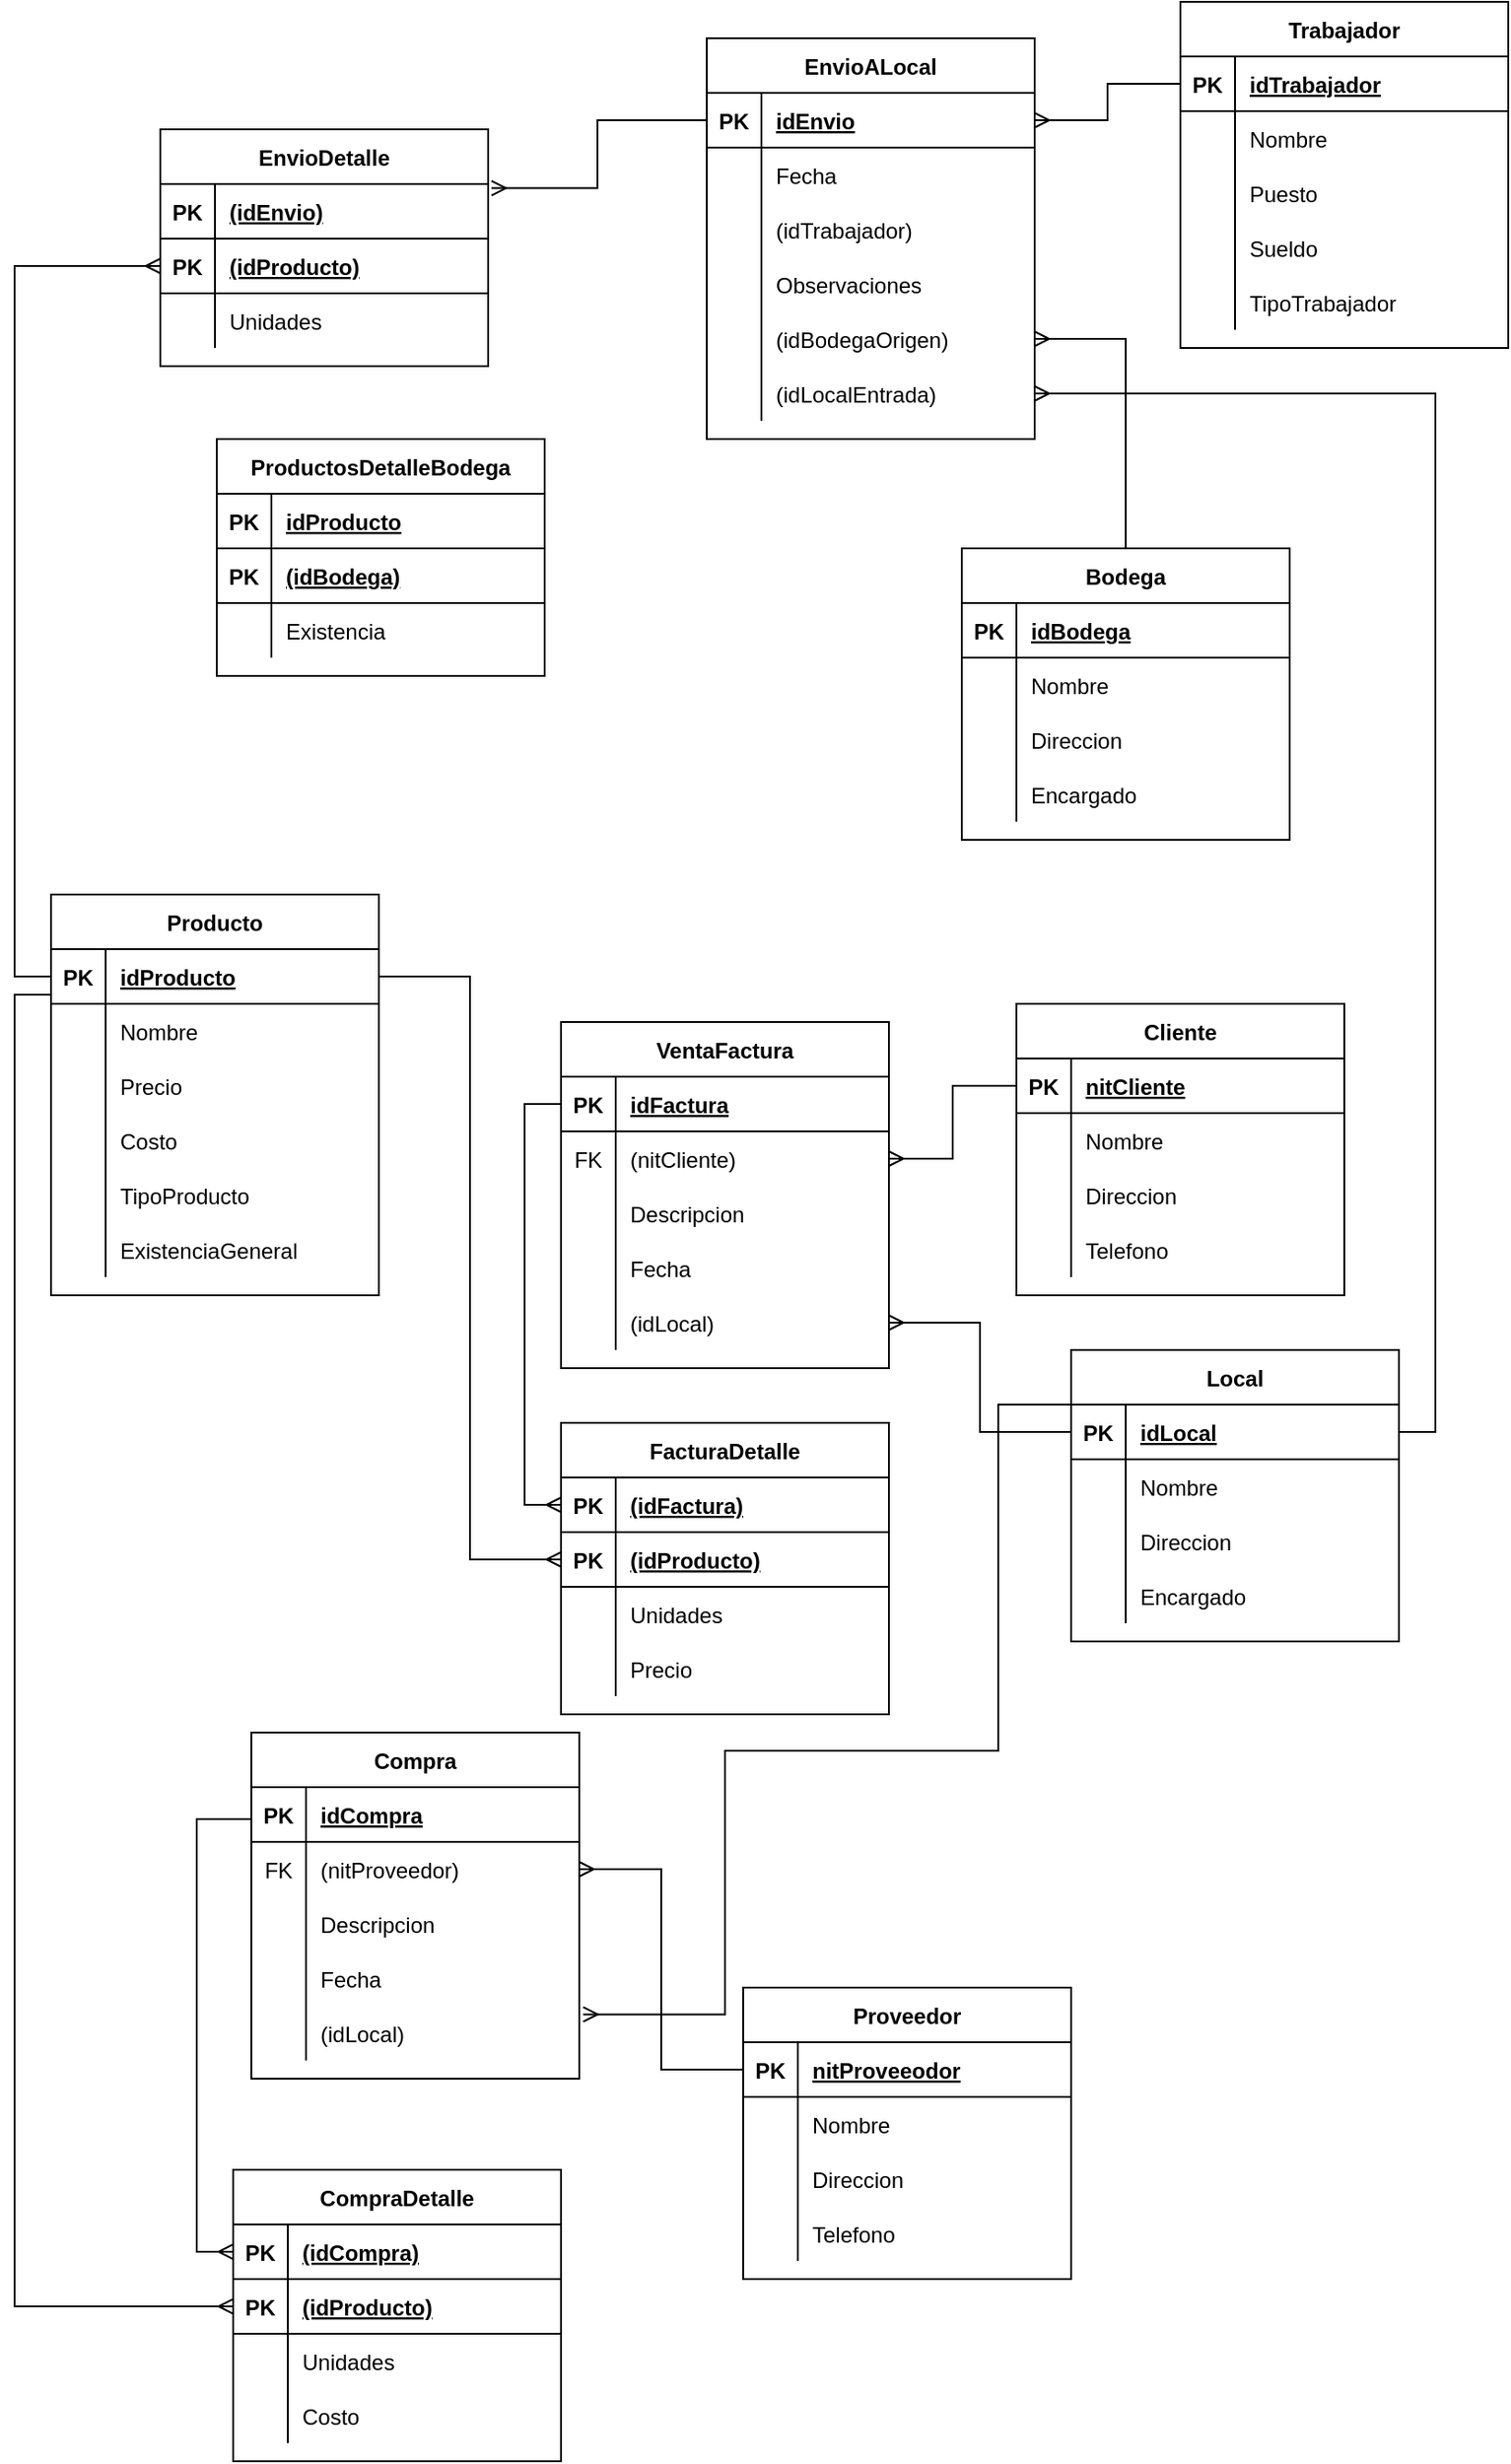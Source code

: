 <mxfile version="13.6.3" type="github">
  <diagram id="hzubIGdESL6_hrJmZI1E" name="Page-1">
    <mxGraphModel dx="892" dy="1833" grid="1" gridSize="10" guides="1" tooltips="1" connect="1" arrows="1" fold="1" page="1" pageScale="1" pageWidth="827" pageHeight="1169" math="0" shadow="0">
      <root>
        <mxCell id="0" />
        <mxCell id="1" parent="0" />
        <mxCell id="xZ7ZK9WfWNy4xOt-RPBV-60" style="edgeStyle=orthogonalEdgeStyle;rounded=0;orthogonalLoop=1;jettySize=auto;html=1;exitX=0;exitY=0.25;exitDx=0;exitDy=0;endArrow=ERmany;endFill=0;" edge="1" parent="1" source="rTr9ATM7VHJF-kAwlQQB-1" target="xZ7ZK9WfWNy4xOt-RPBV-56">
          <mxGeometry relative="1" as="geometry" />
        </mxCell>
        <mxCell id="xZ7ZK9WfWNy4xOt-RPBV-42" style="edgeStyle=orthogonalEdgeStyle;rounded=0;orthogonalLoop=1;jettySize=auto;html=1;exitX=0;exitY=0.5;exitDx=0;exitDy=0;endArrow=ERmany;endFill=0;" edge="1" parent="1" source="xZ7ZK9WfWNy4xOt-RPBV-29" target="xZ7ZK9WfWNy4xOt-RPBV-19">
          <mxGeometry relative="1" as="geometry" />
        </mxCell>
        <mxCell id="xZ7ZK9WfWNy4xOt-RPBV-59" style="edgeStyle=orthogonalEdgeStyle;rounded=0;orthogonalLoop=1;jettySize=auto;html=1;exitX=0;exitY=0.25;exitDx=0;exitDy=0;entryX=0;entryY=0.5;entryDx=0;entryDy=0;endArrow=ERmany;endFill=0;" edge="1" parent="1" source="xZ7ZK9WfWNy4xOt-RPBV-15" target="xZ7ZK9WfWNy4xOt-RPBV-44">
          <mxGeometry relative="1" as="geometry" />
        </mxCell>
        <mxCell id="xZ7ZK9WfWNy4xOt-RPBV-15" value="Compra" style="shape=table;startSize=30;container=1;collapsible=1;childLayout=tableLayout;fixedRows=1;rowLines=0;fontStyle=1;align=center;resizeLast=1;" vertex="1" parent="1">
          <mxGeometry x="210" y="470" width="180.0" height="190" as="geometry" />
        </mxCell>
        <mxCell id="xZ7ZK9WfWNy4xOt-RPBV-16" value="" style="shape=partialRectangle;collapsible=0;dropTarget=0;pointerEvents=0;fillColor=none;top=0;left=0;bottom=1;right=0;points=[[0,0.5],[1,0.5]];portConstraint=eastwest;" vertex="1" parent="xZ7ZK9WfWNy4xOt-RPBV-15">
          <mxGeometry y="30" width="180.0" height="30" as="geometry" />
        </mxCell>
        <mxCell id="xZ7ZK9WfWNy4xOt-RPBV-17" value="PK" style="shape=partialRectangle;connectable=0;fillColor=none;top=0;left=0;bottom=0;right=0;fontStyle=1;overflow=hidden;" vertex="1" parent="xZ7ZK9WfWNy4xOt-RPBV-16">
          <mxGeometry width="30" height="30" as="geometry" />
        </mxCell>
        <mxCell id="xZ7ZK9WfWNy4xOt-RPBV-18" value="idCompra" style="shape=partialRectangle;connectable=0;fillColor=none;top=0;left=0;bottom=0;right=0;align=left;spacingLeft=6;fontStyle=5;overflow=hidden;" vertex="1" parent="xZ7ZK9WfWNy4xOt-RPBV-16">
          <mxGeometry x="30" width="150.0" height="30" as="geometry" />
        </mxCell>
        <mxCell id="xZ7ZK9WfWNy4xOt-RPBV-19" value="" style="shape=partialRectangle;collapsible=0;dropTarget=0;pointerEvents=0;fillColor=none;top=0;left=0;bottom=0;right=0;points=[[0,0.5],[1,0.5]];portConstraint=eastwest;" vertex="1" parent="xZ7ZK9WfWNy4xOt-RPBV-15">
          <mxGeometry y="60" width="180.0" height="30" as="geometry" />
        </mxCell>
        <mxCell id="xZ7ZK9WfWNy4xOt-RPBV-20" value="FK" style="shape=partialRectangle;connectable=0;fillColor=none;top=0;left=0;bottom=0;right=0;editable=1;overflow=hidden;" vertex="1" parent="xZ7ZK9WfWNy4xOt-RPBV-19">
          <mxGeometry width="30" height="30" as="geometry" />
        </mxCell>
        <mxCell id="xZ7ZK9WfWNy4xOt-RPBV-21" value="(nitProveedor)" style="shape=partialRectangle;connectable=0;fillColor=none;top=0;left=0;bottom=0;right=0;align=left;spacingLeft=6;overflow=hidden;" vertex="1" parent="xZ7ZK9WfWNy4xOt-RPBV-19">
          <mxGeometry x="30" width="150.0" height="30" as="geometry" />
        </mxCell>
        <mxCell id="xZ7ZK9WfWNy4xOt-RPBV-22" value="" style="shape=partialRectangle;collapsible=0;dropTarget=0;pointerEvents=0;fillColor=none;top=0;left=0;bottom=0;right=0;points=[[0,0.5],[1,0.5]];portConstraint=eastwest;" vertex="1" parent="xZ7ZK9WfWNy4xOt-RPBV-15">
          <mxGeometry y="90" width="180.0" height="30" as="geometry" />
        </mxCell>
        <mxCell id="xZ7ZK9WfWNy4xOt-RPBV-23" value="" style="shape=partialRectangle;connectable=0;fillColor=none;top=0;left=0;bottom=0;right=0;editable=1;overflow=hidden;" vertex="1" parent="xZ7ZK9WfWNy4xOt-RPBV-22">
          <mxGeometry width="30" height="30" as="geometry" />
        </mxCell>
        <mxCell id="xZ7ZK9WfWNy4xOt-RPBV-24" value="Descripcion" style="shape=partialRectangle;connectable=0;fillColor=none;top=0;left=0;bottom=0;right=0;align=left;spacingLeft=6;overflow=hidden;" vertex="1" parent="xZ7ZK9WfWNy4xOt-RPBV-22">
          <mxGeometry x="30" width="150.0" height="30" as="geometry" />
        </mxCell>
        <mxCell id="xZ7ZK9WfWNy4xOt-RPBV-25" value="" style="shape=partialRectangle;collapsible=0;dropTarget=0;pointerEvents=0;fillColor=none;top=0;left=0;bottom=0;right=0;points=[[0,0.5],[1,0.5]];portConstraint=eastwest;" vertex="1" parent="xZ7ZK9WfWNy4xOt-RPBV-15">
          <mxGeometry y="120" width="180.0" height="30" as="geometry" />
        </mxCell>
        <mxCell id="xZ7ZK9WfWNy4xOt-RPBV-26" value="" style="shape=partialRectangle;connectable=0;fillColor=none;top=0;left=0;bottom=0;right=0;editable=1;overflow=hidden;" vertex="1" parent="xZ7ZK9WfWNy4xOt-RPBV-25">
          <mxGeometry width="30" height="30" as="geometry" />
        </mxCell>
        <mxCell id="xZ7ZK9WfWNy4xOt-RPBV-27" value="Fecha" style="shape=partialRectangle;connectable=0;fillColor=none;top=0;left=0;bottom=0;right=0;align=left;spacingLeft=6;overflow=hidden;" vertex="1" parent="xZ7ZK9WfWNy4xOt-RPBV-25">
          <mxGeometry x="30" width="150.0" height="30" as="geometry" />
        </mxCell>
        <mxCell id="xZ7ZK9WfWNy4xOt-RPBV-108" value="" style="shape=partialRectangle;collapsible=0;dropTarget=0;pointerEvents=0;fillColor=none;top=0;left=0;bottom=0;right=0;points=[[0,0.5],[1,0.5]];portConstraint=eastwest;" vertex="1" parent="xZ7ZK9WfWNy4xOt-RPBV-15">
          <mxGeometry y="150" width="180.0" height="30" as="geometry" />
        </mxCell>
        <mxCell id="xZ7ZK9WfWNy4xOt-RPBV-109" value="" style="shape=partialRectangle;connectable=0;fillColor=none;top=0;left=0;bottom=0;right=0;editable=1;overflow=hidden;" vertex="1" parent="xZ7ZK9WfWNy4xOt-RPBV-108">
          <mxGeometry width="30" height="30" as="geometry" />
        </mxCell>
        <mxCell id="xZ7ZK9WfWNy4xOt-RPBV-110" value="(idLocal)" style="shape=partialRectangle;connectable=0;fillColor=none;top=0;left=0;bottom=0;right=0;align=left;spacingLeft=6;overflow=hidden;" vertex="1" parent="xZ7ZK9WfWNy4xOt-RPBV-108">
          <mxGeometry x="30" width="150.0" height="30" as="geometry" />
        </mxCell>
        <mxCell id="xZ7ZK9WfWNy4xOt-RPBV-61" value="VentaFactura" style="shape=table;startSize=30;container=1;collapsible=1;childLayout=tableLayout;fixedRows=1;rowLines=0;fontStyle=1;align=center;resizeLast=1;" vertex="1" parent="1">
          <mxGeometry x="380" y="80" width="180" height="190" as="geometry" />
        </mxCell>
        <mxCell id="xZ7ZK9WfWNy4xOt-RPBV-62" value="" style="shape=partialRectangle;collapsible=0;dropTarget=0;pointerEvents=0;fillColor=none;top=0;left=0;bottom=1;right=0;points=[[0,0.5],[1,0.5]];portConstraint=eastwest;" vertex="1" parent="xZ7ZK9WfWNy4xOt-RPBV-61">
          <mxGeometry y="30" width="180" height="30" as="geometry" />
        </mxCell>
        <mxCell id="xZ7ZK9WfWNy4xOt-RPBV-63" value="PK" style="shape=partialRectangle;connectable=0;fillColor=none;top=0;left=0;bottom=0;right=0;fontStyle=1;overflow=hidden;" vertex="1" parent="xZ7ZK9WfWNy4xOt-RPBV-62">
          <mxGeometry width="30" height="30" as="geometry" />
        </mxCell>
        <mxCell id="xZ7ZK9WfWNy4xOt-RPBV-64" value="idFactura" style="shape=partialRectangle;connectable=0;fillColor=none;top=0;left=0;bottom=0;right=0;align=left;spacingLeft=6;fontStyle=5;overflow=hidden;" vertex="1" parent="xZ7ZK9WfWNy4xOt-RPBV-62">
          <mxGeometry x="30" width="150" height="30" as="geometry" />
        </mxCell>
        <mxCell id="xZ7ZK9WfWNy4xOt-RPBV-65" value="" style="shape=partialRectangle;collapsible=0;dropTarget=0;pointerEvents=0;fillColor=none;top=0;left=0;bottom=0;right=0;points=[[0,0.5],[1,0.5]];portConstraint=eastwest;" vertex="1" parent="xZ7ZK9WfWNy4xOt-RPBV-61">
          <mxGeometry y="60" width="180" height="30" as="geometry" />
        </mxCell>
        <mxCell id="xZ7ZK9WfWNy4xOt-RPBV-66" value="FK" style="shape=partialRectangle;connectable=0;fillColor=none;top=0;left=0;bottom=0;right=0;editable=1;overflow=hidden;" vertex="1" parent="xZ7ZK9WfWNy4xOt-RPBV-65">
          <mxGeometry width="30" height="30" as="geometry" />
        </mxCell>
        <mxCell id="xZ7ZK9WfWNy4xOt-RPBV-67" value="(nitCliente)" style="shape=partialRectangle;connectable=0;fillColor=none;top=0;left=0;bottom=0;right=0;align=left;spacingLeft=6;overflow=hidden;" vertex="1" parent="xZ7ZK9WfWNy4xOt-RPBV-65">
          <mxGeometry x="30" width="150" height="30" as="geometry" />
        </mxCell>
        <mxCell id="xZ7ZK9WfWNy4xOt-RPBV-68" value="" style="shape=partialRectangle;collapsible=0;dropTarget=0;pointerEvents=0;fillColor=none;top=0;left=0;bottom=0;right=0;points=[[0,0.5],[1,0.5]];portConstraint=eastwest;" vertex="1" parent="xZ7ZK9WfWNy4xOt-RPBV-61">
          <mxGeometry y="90" width="180" height="30" as="geometry" />
        </mxCell>
        <mxCell id="xZ7ZK9WfWNy4xOt-RPBV-69" value="" style="shape=partialRectangle;connectable=0;fillColor=none;top=0;left=0;bottom=0;right=0;editable=1;overflow=hidden;" vertex="1" parent="xZ7ZK9WfWNy4xOt-RPBV-68">
          <mxGeometry width="30" height="30" as="geometry" />
        </mxCell>
        <mxCell id="xZ7ZK9WfWNy4xOt-RPBV-70" value="Descripcion" style="shape=partialRectangle;connectable=0;fillColor=none;top=0;left=0;bottom=0;right=0;align=left;spacingLeft=6;overflow=hidden;" vertex="1" parent="xZ7ZK9WfWNy4xOt-RPBV-68">
          <mxGeometry x="30" width="150" height="30" as="geometry" />
        </mxCell>
        <mxCell id="xZ7ZK9WfWNy4xOt-RPBV-71" value="" style="shape=partialRectangle;collapsible=0;dropTarget=0;pointerEvents=0;fillColor=none;top=0;left=0;bottom=0;right=0;points=[[0,0.5],[1,0.5]];portConstraint=eastwest;" vertex="1" parent="xZ7ZK9WfWNy4xOt-RPBV-61">
          <mxGeometry y="120" width="180" height="30" as="geometry" />
        </mxCell>
        <mxCell id="xZ7ZK9WfWNy4xOt-RPBV-72" value="" style="shape=partialRectangle;connectable=0;fillColor=none;top=0;left=0;bottom=0;right=0;editable=1;overflow=hidden;" vertex="1" parent="xZ7ZK9WfWNy4xOt-RPBV-71">
          <mxGeometry width="30" height="30" as="geometry" />
        </mxCell>
        <mxCell id="xZ7ZK9WfWNy4xOt-RPBV-73" value="Fecha" style="shape=partialRectangle;connectable=0;fillColor=none;top=0;left=0;bottom=0;right=0;align=left;spacingLeft=6;overflow=hidden;" vertex="1" parent="xZ7ZK9WfWNy4xOt-RPBV-71">
          <mxGeometry x="30" width="150" height="30" as="geometry" />
        </mxCell>
        <mxCell id="xZ7ZK9WfWNy4xOt-RPBV-113" value="" style="shape=partialRectangle;collapsible=0;dropTarget=0;pointerEvents=0;fillColor=none;top=0;left=0;bottom=0;right=0;points=[[0,0.5],[1,0.5]];portConstraint=eastwest;" vertex="1" parent="xZ7ZK9WfWNy4xOt-RPBV-61">
          <mxGeometry y="150" width="180" height="30" as="geometry" />
        </mxCell>
        <mxCell id="xZ7ZK9WfWNy4xOt-RPBV-114" value="" style="shape=partialRectangle;connectable=0;fillColor=none;top=0;left=0;bottom=0;right=0;editable=1;overflow=hidden;" vertex="1" parent="xZ7ZK9WfWNy4xOt-RPBV-113">
          <mxGeometry width="30" height="30" as="geometry" />
        </mxCell>
        <mxCell id="xZ7ZK9WfWNy4xOt-RPBV-115" value="(idLocal)" style="shape=partialRectangle;connectable=0;fillColor=none;top=0;left=0;bottom=0;right=0;align=left;spacingLeft=6;overflow=hidden;" vertex="1" parent="xZ7ZK9WfWNy4xOt-RPBV-113">
          <mxGeometry x="30" width="150" height="30" as="geometry" />
        </mxCell>
        <mxCell id="qissbabsThCnypoLj227-1" value="Cliente" style="shape=table;startSize=30;container=1;collapsible=1;childLayout=tableLayout;fixedRows=1;rowLines=0;fontStyle=1;align=center;resizeLast=1;" parent="1" vertex="1">
          <mxGeometry x="630" y="70" width="180" height="160" as="geometry" />
        </mxCell>
        <mxCell id="qissbabsThCnypoLj227-2" value="" style="shape=partialRectangle;collapsible=0;dropTarget=0;pointerEvents=0;fillColor=none;top=0;left=0;bottom=1;right=0;points=[[0,0.5],[1,0.5]];portConstraint=eastwest;" parent="qissbabsThCnypoLj227-1" vertex="1">
          <mxGeometry y="30" width="180" height="30" as="geometry" />
        </mxCell>
        <mxCell id="qissbabsThCnypoLj227-3" value="PK" style="shape=partialRectangle;connectable=0;fillColor=none;top=0;left=0;bottom=0;right=0;fontStyle=1;overflow=hidden;" parent="qissbabsThCnypoLj227-2" vertex="1">
          <mxGeometry width="30" height="30" as="geometry" />
        </mxCell>
        <mxCell id="qissbabsThCnypoLj227-4" value="nitCliente" style="shape=partialRectangle;connectable=0;fillColor=none;top=0;left=0;bottom=0;right=0;align=left;spacingLeft=6;fontStyle=5;overflow=hidden;" parent="qissbabsThCnypoLj227-2" vertex="1">
          <mxGeometry x="30" width="150" height="30" as="geometry" />
        </mxCell>
        <mxCell id="qissbabsThCnypoLj227-5" value="" style="shape=partialRectangle;collapsible=0;dropTarget=0;pointerEvents=0;fillColor=none;top=0;left=0;bottom=0;right=0;points=[[0,0.5],[1,0.5]];portConstraint=eastwest;" parent="qissbabsThCnypoLj227-1" vertex="1">
          <mxGeometry y="60" width="180" height="30" as="geometry" />
        </mxCell>
        <mxCell id="qissbabsThCnypoLj227-6" value="" style="shape=partialRectangle;connectable=0;fillColor=none;top=0;left=0;bottom=0;right=0;editable=1;overflow=hidden;" parent="qissbabsThCnypoLj227-5" vertex="1">
          <mxGeometry width="30" height="30" as="geometry" />
        </mxCell>
        <mxCell id="qissbabsThCnypoLj227-7" value="Nombre" style="shape=partialRectangle;connectable=0;fillColor=none;top=0;left=0;bottom=0;right=0;align=left;spacingLeft=6;overflow=hidden;" parent="qissbabsThCnypoLj227-5" vertex="1">
          <mxGeometry x="30" width="150" height="30" as="geometry" />
        </mxCell>
        <mxCell id="qissbabsThCnypoLj227-8" value="" style="shape=partialRectangle;collapsible=0;dropTarget=0;pointerEvents=0;fillColor=none;top=0;left=0;bottom=0;right=0;points=[[0,0.5],[1,0.5]];portConstraint=eastwest;" parent="qissbabsThCnypoLj227-1" vertex="1">
          <mxGeometry y="90" width="180" height="30" as="geometry" />
        </mxCell>
        <mxCell id="qissbabsThCnypoLj227-9" value="" style="shape=partialRectangle;connectable=0;fillColor=none;top=0;left=0;bottom=0;right=0;editable=1;overflow=hidden;" parent="qissbabsThCnypoLj227-8" vertex="1">
          <mxGeometry width="30" height="30" as="geometry" />
        </mxCell>
        <mxCell id="qissbabsThCnypoLj227-10" value="Direccion" style="shape=partialRectangle;connectable=0;fillColor=none;top=0;left=0;bottom=0;right=0;align=left;spacingLeft=6;overflow=hidden;" parent="qissbabsThCnypoLj227-8" vertex="1">
          <mxGeometry x="30" width="150" height="30" as="geometry" />
        </mxCell>
        <mxCell id="qissbabsThCnypoLj227-11" value="" style="shape=partialRectangle;collapsible=0;dropTarget=0;pointerEvents=0;fillColor=none;top=0;left=0;bottom=0;right=0;points=[[0,0.5],[1,0.5]];portConstraint=eastwest;" parent="qissbabsThCnypoLj227-1" vertex="1">
          <mxGeometry y="120" width="180" height="30" as="geometry" />
        </mxCell>
        <mxCell id="qissbabsThCnypoLj227-12" value="" style="shape=partialRectangle;connectable=0;fillColor=none;top=0;left=0;bottom=0;right=0;editable=1;overflow=hidden;" parent="qissbabsThCnypoLj227-11" vertex="1">
          <mxGeometry width="30" height="30" as="geometry" />
        </mxCell>
        <mxCell id="qissbabsThCnypoLj227-13" value="Telefono" style="shape=partialRectangle;connectable=0;fillColor=none;top=0;left=0;bottom=0;right=0;align=left;spacingLeft=6;overflow=hidden;" parent="qissbabsThCnypoLj227-11" vertex="1">
          <mxGeometry x="30" width="150" height="30" as="geometry" />
        </mxCell>
        <mxCell id="xZ7ZK9WfWNy4xOt-RPBV-90" style="edgeStyle=orthogonalEdgeStyle;rounded=0;orthogonalLoop=1;jettySize=auto;html=1;exitX=0;exitY=0.5;exitDx=0;exitDy=0;entryX=1;entryY=0.5;entryDx=0;entryDy=0;endArrow=ERmany;endFill=0;" edge="1" parent="1" source="qissbabsThCnypoLj227-2" target="xZ7ZK9WfWNy4xOt-RPBV-65">
          <mxGeometry relative="1" as="geometry" />
        </mxCell>
        <mxCell id="xZ7ZK9WfWNy4xOt-RPBV-91" style="edgeStyle=orthogonalEdgeStyle;rounded=0;orthogonalLoop=1;jettySize=auto;html=1;exitX=0;exitY=0.5;exitDx=0;exitDy=0;entryX=0;entryY=0.5;entryDx=0;entryDy=0;endArrow=ERmany;endFill=0;" edge="1" parent="1" source="xZ7ZK9WfWNy4xOt-RPBV-62" target="xZ7ZK9WfWNy4xOt-RPBV-75">
          <mxGeometry relative="1" as="geometry" />
        </mxCell>
        <mxCell id="xZ7ZK9WfWNy4xOt-RPBV-92" style="edgeStyle=orthogonalEdgeStyle;rounded=0;orthogonalLoop=1;jettySize=auto;html=1;exitX=1;exitY=0.5;exitDx=0;exitDy=0;endArrow=ERmany;endFill=0;" edge="1" parent="1" source="rTr9ATM7VHJF-kAwlQQB-2" target="xZ7ZK9WfWNy4xOt-RPBV-78">
          <mxGeometry relative="1" as="geometry" />
        </mxCell>
        <mxCell id="xZ7ZK9WfWNy4xOt-RPBV-43" value="CompraDetalle" style="shape=table;startSize=30;container=1;collapsible=1;childLayout=tableLayout;fixedRows=1;rowLines=0;fontStyle=1;align=center;resizeLast=1;" vertex="1" parent="1">
          <mxGeometry x="200" y="710" width="180" height="160" as="geometry" />
        </mxCell>
        <mxCell id="xZ7ZK9WfWNy4xOt-RPBV-44" value="" style="shape=partialRectangle;collapsible=0;dropTarget=0;pointerEvents=0;fillColor=none;top=0;left=0;bottom=1;right=0;points=[[0,0.5],[1,0.5]];portConstraint=eastwest;" vertex="1" parent="xZ7ZK9WfWNy4xOt-RPBV-43">
          <mxGeometry y="30" width="180" height="30" as="geometry" />
        </mxCell>
        <mxCell id="xZ7ZK9WfWNy4xOt-RPBV-45" value="PK" style="shape=partialRectangle;connectable=0;fillColor=none;top=0;left=0;bottom=0;right=0;fontStyle=1;overflow=hidden;" vertex="1" parent="xZ7ZK9WfWNy4xOt-RPBV-44">
          <mxGeometry width="30" height="30" as="geometry" />
        </mxCell>
        <mxCell id="xZ7ZK9WfWNy4xOt-RPBV-46" value="(idCompra)" style="shape=partialRectangle;connectable=0;fillColor=none;top=0;left=0;bottom=0;right=0;align=left;spacingLeft=6;fontStyle=5;overflow=hidden;" vertex="1" parent="xZ7ZK9WfWNy4xOt-RPBV-44">
          <mxGeometry x="30" width="150" height="30" as="geometry" />
        </mxCell>
        <mxCell id="xZ7ZK9WfWNy4xOt-RPBV-56" value="" style="shape=partialRectangle;collapsible=0;dropTarget=0;pointerEvents=0;fillColor=none;top=0;left=0;bottom=1;right=0;points=[[0,0.5],[1,0.5]];portConstraint=eastwest;" vertex="1" parent="xZ7ZK9WfWNy4xOt-RPBV-43">
          <mxGeometry y="60" width="180" height="30" as="geometry" />
        </mxCell>
        <mxCell id="xZ7ZK9WfWNy4xOt-RPBV-57" value="PK" style="shape=partialRectangle;connectable=0;fillColor=none;top=0;left=0;bottom=0;right=0;fontStyle=1;overflow=hidden;" vertex="1" parent="xZ7ZK9WfWNy4xOt-RPBV-56">
          <mxGeometry width="30" height="30" as="geometry" />
        </mxCell>
        <mxCell id="xZ7ZK9WfWNy4xOt-RPBV-58" value="(idProducto)" style="shape=partialRectangle;connectable=0;fillColor=none;top=0;left=0;bottom=0;right=0;align=left;spacingLeft=6;fontStyle=5;overflow=hidden;" vertex="1" parent="xZ7ZK9WfWNy4xOt-RPBV-56">
          <mxGeometry x="30" width="150" height="30" as="geometry" />
        </mxCell>
        <mxCell id="xZ7ZK9WfWNy4xOt-RPBV-47" value="" style="shape=partialRectangle;collapsible=0;dropTarget=0;pointerEvents=0;fillColor=none;top=0;left=0;bottom=0;right=0;points=[[0,0.5],[1,0.5]];portConstraint=eastwest;" vertex="1" parent="xZ7ZK9WfWNy4xOt-RPBV-43">
          <mxGeometry y="90" width="180" height="30" as="geometry" />
        </mxCell>
        <mxCell id="xZ7ZK9WfWNy4xOt-RPBV-48" value="" style="shape=partialRectangle;connectable=0;fillColor=none;top=0;left=0;bottom=0;right=0;editable=1;overflow=hidden;" vertex="1" parent="xZ7ZK9WfWNy4xOt-RPBV-47">
          <mxGeometry width="30" height="30" as="geometry" />
        </mxCell>
        <mxCell id="xZ7ZK9WfWNy4xOt-RPBV-49" value="Unidades" style="shape=partialRectangle;connectable=0;fillColor=none;top=0;left=0;bottom=0;right=0;align=left;spacingLeft=6;overflow=hidden;" vertex="1" parent="xZ7ZK9WfWNy4xOt-RPBV-47">
          <mxGeometry x="30" width="150" height="30" as="geometry" />
        </mxCell>
        <mxCell id="xZ7ZK9WfWNy4xOt-RPBV-50" value="" style="shape=partialRectangle;collapsible=0;dropTarget=0;pointerEvents=0;fillColor=none;top=0;left=0;bottom=0;right=0;points=[[0,0.5],[1,0.5]];portConstraint=eastwest;" vertex="1" parent="xZ7ZK9WfWNy4xOt-RPBV-43">
          <mxGeometry y="120" width="180" height="30" as="geometry" />
        </mxCell>
        <mxCell id="xZ7ZK9WfWNy4xOt-RPBV-51" value="" style="shape=partialRectangle;connectable=0;fillColor=none;top=0;left=0;bottom=0;right=0;editable=1;overflow=hidden;" vertex="1" parent="xZ7ZK9WfWNy4xOt-RPBV-50">
          <mxGeometry width="30" height="30" as="geometry" />
        </mxCell>
        <mxCell id="xZ7ZK9WfWNy4xOt-RPBV-52" value="Costo" style="shape=partialRectangle;connectable=0;fillColor=none;top=0;left=0;bottom=0;right=0;align=left;spacingLeft=6;overflow=hidden;" vertex="1" parent="xZ7ZK9WfWNy4xOt-RPBV-50">
          <mxGeometry x="30" width="150" height="30" as="geometry" />
        </mxCell>
        <mxCell id="xZ7ZK9WfWNy4xOt-RPBV-28" value="Proveedor" style="shape=table;startSize=30;container=1;collapsible=1;childLayout=tableLayout;fixedRows=1;rowLines=0;fontStyle=1;align=center;resizeLast=1;" vertex="1" parent="1">
          <mxGeometry x="480" y="610" width="180" height="160" as="geometry" />
        </mxCell>
        <mxCell id="xZ7ZK9WfWNy4xOt-RPBV-29" value="" style="shape=partialRectangle;collapsible=0;dropTarget=0;pointerEvents=0;fillColor=none;top=0;left=0;bottom=1;right=0;points=[[0,0.5],[1,0.5]];portConstraint=eastwest;" vertex="1" parent="xZ7ZK9WfWNy4xOt-RPBV-28">
          <mxGeometry y="30" width="180" height="30" as="geometry" />
        </mxCell>
        <mxCell id="xZ7ZK9WfWNy4xOt-RPBV-30" value="PK" style="shape=partialRectangle;connectable=0;fillColor=none;top=0;left=0;bottom=0;right=0;fontStyle=1;overflow=hidden;" vertex="1" parent="xZ7ZK9WfWNy4xOt-RPBV-29">
          <mxGeometry width="30" height="30" as="geometry" />
        </mxCell>
        <mxCell id="xZ7ZK9WfWNy4xOt-RPBV-31" value="nitProveeodor" style="shape=partialRectangle;connectable=0;fillColor=none;top=0;left=0;bottom=0;right=0;align=left;spacingLeft=6;fontStyle=5;overflow=hidden;" vertex="1" parent="xZ7ZK9WfWNy4xOt-RPBV-29">
          <mxGeometry x="30" width="150" height="30" as="geometry" />
        </mxCell>
        <mxCell id="xZ7ZK9WfWNy4xOt-RPBV-32" value="" style="shape=partialRectangle;collapsible=0;dropTarget=0;pointerEvents=0;fillColor=none;top=0;left=0;bottom=0;right=0;points=[[0,0.5],[1,0.5]];portConstraint=eastwest;" vertex="1" parent="xZ7ZK9WfWNy4xOt-RPBV-28">
          <mxGeometry y="60" width="180" height="30" as="geometry" />
        </mxCell>
        <mxCell id="xZ7ZK9WfWNy4xOt-RPBV-33" value="" style="shape=partialRectangle;connectable=0;fillColor=none;top=0;left=0;bottom=0;right=0;editable=1;overflow=hidden;" vertex="1" parent="xZ7ZK9WfWNy4xOt-RPBV-32">
          <mxGeometry width="30" height="30" as="geometry" />
        </mxCell>
        <mxCell id="xZ7ZK9WfWNy4xOt-RPBV-34" value="Nombre" style="shape=partialRectangle;connectable=0;fillColor=none;top=0;left=0;bottom=0;right=0;align=left;spacingLeft=6;overflow=hidden;" vertex="1" parent="xZ7ZK9WfWNy4xOt-RPBV-32">
          <mxGeometry x="30" width="150" height="30" as="geometry" />
        </mxCell>
        <mxCell id="xZ7ZK9WfWNy4xOt-RPBV-35" value="" style="shape=partialRectangle;collapsible=0;dropTarget=0;pointerEvents=0;fillColor=none;top=0;left=0;bottom=0;right=0;points=[[0,0.5],[1,0.5]];portConstraint=eastwest;" vertex="1" parent="xZ7ZK9WfWNy4xOt-RPBV-28">
          <mxGeometry y="90" width="180" height="30" as="geometry" />
        </mxCell>
        <mxCell id="xZ7ZK9WfWNy4xOt-RPBV-36" value="" style="shape=partialRectangle;connectable=0;fillColor=none;top=0;left=0;bottom=0;right=0;editable=1;overflow=hidden;" vertex="1" parent="xZ7ZK9WfWNy4xOt-RPBV-35">
          <mxGeometry width="30" height="30" as="geometry" />
        </mxCell>
        <mxCell id="xZ7ZK9WfWNy4xOt-RPBV-37" value="Direccion" style="shape=partialRectangle;connectable=0;fillColor=none;top=0;left=0;bottom=0;right=0;align=left;spacingLeft=6;overflow=hidden;" vertex="1" parent="xZ7ZK9WfWNy4xOt-RPBV-35">
          <mxGeometry x="30" width="150" height="30" as="geometry" />
        </mxCell>
        <mxCell id="xZ7ZK9WfWNy4xOt-RPBV-38" value="" style="shape=partialRectangle;collapsible=0;dropTarget=0;pointerEvents=0;fillColor=none;top=0;left=0;bottom=0;right=0;points=[[0,0.5],[1,0.5]];portConstraint=eastwest;" vertex="1" parent="xZ7ZK9WfWNy4xOt-RPBV-28">
          <mxGeometry y="120" width="180" height="30" as="geometry" />
        </mxCell>
        <mxCell id="xZ7ZK9WfWNy4xOt-RPBV-39" value="" style="shape=partialRectangle;connectable=0;fillColor=none;top=0;left=0;bottom=0;right=0;editable=1;overflow=hidden;" vertex="1" parent="xZ7ZK9WfWNy4xOt-RPBV-38">
          <mxGeometry width="30" height="30" as="geometry" />
        </mxCell>
        <mxCell id="xZ7ZK9WfWNy4xOt-RPBV-40" value="Telefono" style="shape=partialRectangle;connectable=0;fillColor=none;top=0;left=0;bottom=0;right=0;align=left;spacingLeft=6;overflow=hidden;" vertex="1" parent="xZ7ZK9WfWNy4xOt-RPBV-38">
          <mxGeometry x="30" width="150" height="30" as="geometry" />
        </mxCell>
        <mxCell id="xZ7ZK9WfWNy4xOt-RPBV-74" value="FacturaDetalle" style="shape=table;startSize=30;container=1;collapsible=1;childLayout=tableLayout;fixedRows=1;rowLines=0;fontStyle=1;align=center;resizeLast=1;" vertex="1" parent="1">
          <mxGeometry x="380" y="300" width="180" height="160" as="geometry" />
        </mxCell>
        <mxCell id="xZ7ZK9WfWNy4xOt-RPBV-75" value="" style="shape=partialRectangle;collapsible=0;dropTarget=0;pointerEvents=0;fillColor=none;top=0;left=0;bottom=1;right=0;points=[[0,0.5],[1,0.5]];portConstraint=eastwest;" vertex="1" parent="xZ7ZK9WfWNy4xOt-RPBV-74">
          <mxGeometry y="30" width="180" height="30" as="geometry" />
        </mxCell>
        <mxCell id="xZ7ZK9WfWNy4xOt-RPBV-76" value="PK" style="shape=partialRectangle;connectable=0;fillColor=none;top=0;left=0;bottom=0;right=0;fontStyle=1;overflow=hidden;" vertex="1" parent="xZ7ZK9WfWNy4xOt-RPBV-75">
          <mxGeometry width="30" height="30" as="geometry" />
        </mxCell>
        <mxCell id="xZ7ZK9WfWNy4xOt-RPBV-77" value="(idFactura)" style="shape=partialRectangle;connectable=0;fillColor=none;top=0;left=0;bottom=0;right=0;align=left;spacingLeft=6;fontStyle=5;overflow=hidden;" vertex="1" parent="xZ7ZK9WfWNy4xOt-RPBV-75">
          <mxGeometry x="30" width="150" height="30" as="geometry" />
        </mxCell>
        <mxCell id="xZ7ZK9WfWNy4xOt-RPBV-78" value="" style="shape=partialRectangle;collapsible=0;dropTarget=0;pointerEvents=0;fillColor=none;top=0;left=0;bottom=1;right=0;points=[[0,0.5],[1,0.5]];portConstraint=eastwest;" vertex="1" parent="xZ7ZK9WfWNy4xOt-RPBV-74">
          <mxGeometry y="60" width="180" height="30" as="geometry" />
        </mxCell>
        <mxCell id="xZ7ZK9WfWNy4xOt-RPBV-79" value="PK" style="shape=partialRectangle;connectable=0;fillColor=none;top=0;left=0;bottom=0;right=0;fontStyle=1;overflow=hidden;" vertex="1" parent="xZ7ZK9WfWNy4xOt-RPBV-78">
          <mxGeometry width="30" height="30" as="geometry" />
        </mxCell>
        <mxCell id="xZ7ZK9WfWNy4xOt-RPBV-80" value="(idProducto)" style="shape=partialRectangle;connectable=0;fillColor=none;top=0;left=0;bottom=0;right=0;align=left;spacingLeft=6;fontStyle=5;overflow=hidden;" vertex="1" parent="xZ7ZK9WfWNy4xOt-RPBV-78">
          <mxGeometry x="30" width="150" height="30" as="geometry" />
        </mxCell>
        <mxCell id="xZ7ZK9WfWNy4xOt-RPBV-81" value="" style="shape=partialRectangle;collapsible=0;dropTarget=0;pointerEvents=0;fillColor=none;top=0;left=0;bottom=0;right=0;points=[[0,0.5],[1,0.5]];portConstraint=eastwest;" vertex="1" parent="xZ7ZK9WfWNy4xOt-RPBV-74">
          <mxGeometry y="90" width="180" height="30" as="geometry" />
        </mxCell>
        <mxCell id="xZ7ZK9WfWNy4xOt-RPBV-82" value="" style="shape=partialRectangle;connectable=0;fillColor=none;top=0;left=0;bottom=0;right=0;editable=1;overflow=hidden;" vertex="1" parent="xZ7ZK9WfWNy4xOt-RPBV-81">
          <mxGeometry width="30" height="30" as="geometry" />
        </mxCell>
        <mxCell id="xZ7ZK9WfWNy4xOt-RPBV-83" value="Unidades" style="shape=partialRectangle;connectable=0;fillColor=none;top=0;left=0;bottom=0;right=0;align=left;spacingLeft=6;overflow=hidden;" vertex="1" parent="xZ7ZK9WfWNy4xOt-RPBV-81">
          <mxGeometry x="30" width="150" height="30" as="geometry" />
        </mxCell>
        <mxCell id="xZ7ZK9WfWNy4xOt-RPBV-84" value="" style="shape=partialRectangle;collapsible=0;dropTarget=0;pointerEvents=0;fillColor=none;top=0;left=0;bottom=0;right=0;points=[[0,0.5],[1,0.5]];portConstraint=eastwest;" vertex="1" parent="xZ7ZK9WfWNy4xOt-RPBV-74">
          <mxGeometry y="120" width="180" height="30" as="geometry" />
        </mxCell>
        <mxCell id="xZ7ZK9WfWNy4xOt-RPBV-85" value="" style="shape=partialRectangle;connectable=0;fillColor=none;top=0;left=0;bottom=0;right=0;editable=1;overflow=hidden;" vertex="1" parent="xZ7ZK9WfWNy4xOt-RPBV-84">
          <mxGeometry width="30" height="30" as="geometry" />
        </mxCell>
        <mxCell id="xZ7ZK9WfWNy4xOt-RPBV-86" value="Precio" style="shape=partialRectangle;connectable=0;fillColor=none;top=0;left=0;bottom=0;right=0;align=left;spacingLeft=6;overflow=hidden;" vertex="1" parent="xZ7ZK9WfWNy4xOt-RPBV-84">
          <mxGeometry x="30" width="150" height="30" as="geometry" />
        </mxCell>
        <mxCell id="xZ7ZK9WfWNy4xOt-RPBV-116" style="edgeStyle=orthogonalEdgeStyle;rounded=0;orthogonalLoop=1;jettySize=auto;html=1;exitX=0;exitY=0.5;exitDx=0;exitDy=0;entryX=1;entryY=0.5;entryDx=0;entryDy=0;endArrow=ERmany;endFill=0;" edge="1" parent="1" source="xZ7ZK9WfWNy4xOt-RPBV-94" target="xZ7ZK9WfWNy4xOt-RPBV-113">
          <mxGeometry relative="1" as="geometry" />
        </mxCell>
        <mxCell id="xZ7ZK9WfWNy4xOt-RPBV-93" value="Local" style="shape=table;startSize=30;container=1;collapsible=1;childLayout=tableLayout;fixedRows=1;rowLines=0;fontStyle=1;align=center;resizeLast=1;" vertex="1" parent="1">
          <mxGeometry x="660" y="260" width="180" height="160" as="geometry" />
        </mxCell>
        <mxCell id="xZ7ZK9WfWNy4xOt-RPBV-94" value="" style="shape=partialRectangle;collapsible=0;dropTarget=0;pointerEvents=0;fillColor=none;top=0;left=0;bottom=1;right=0;points=[[0,0.5],[1,0.5]];portConstraint=eastwest;" vertex="1" parent="xZ7ZK9WfWNy4xOt-RPBV-93">
          <mxGeometry y="30" width="180" height="30" as="geometry" />
        </mxCell>
        <mxCell id="xZ7ZK9WfWNy4xOt-RPBV-95" value="PK" style="shape=partialRectangle;connectable=0;fillColor=none;top=0;left=0;bottom=0;right=0;fontStyle=1;overflow=hidden;" vertex="1" parent="xZ7ZK9WfWNy4xOt-RPBV-94">
          <mxGeometry width="30" height="30" as="geometry" />
        </mxCell>
        <mxCell id="xZ7ZK9WfWNy4xOt-RPBV-96" value="idLocal" style="shape=partialRectangle;connectable=0;fillColor=none;top=0;left=0;bottom=0;right=0;align=left;spacingLeft=6;fontStyle=5;overflow=hidden;" vertex="1" parent="xZ7ZK9WfWNy4xOt-RPBV-94">
          <mxGeometry x="30" width="150" height="30" as="geometry" />
        </mxCell>
        <mxCell id="xZ7ZK9WfWNy4xOt-RPBV-97" value="" style="shape=partialRectangle;collapsible=0;dropTarget=0;pointerEvents=0;fillColor=none;top=0;left=0;bottom=0;right=0;points=[[0,0.5],[1,0.5]];portConstraint=eastwest;" vertex="1" parent="xZ7ZK9WfWNy4xOt-RPBV-93">
          <mxGeometry y="60" width="180" height="30" as="geometry" />
        </mxCell>
        <mxCell id="xZ7ZK9WfWNy4xOt-RPBV-98" value="" style="shape=partialRectangle;connectable=0;fillColor=none;top=0;left=0;bottom=0;right=0;editable=1;overflow=hidden;" vertex="1" parent="xZ7ZK9WfWNy4xOt-RPBV-97">
          <mxGeometry width="30" height="30" as="geometry" />
        </mxCell>
        <mxCell id="xZ7ZK9WfWNy4xOt-RPBV-99" value="Nombre" style="shape=partialRectangle;connectable=0;fillColor=none;top=0;left=0;bottom=0;right=0;align=left;spacingLeft=6;overflow=hidden;" vertex="1" parent="xZ7ZK9WfWNy4xOt-RPBV-97">
          <mxGeometry x="30" width="150" height="30" as="geometry" />
        </mxCell>
        <mxCell id="xZ7ZK9WfWNy4xOt-RPBV-100" value="" style="shape=partialRectangle;collapsible=0;dropTarget=0;pointerEvents=0;fillColor=none;top=0;left=0;bottom=0;right=0;points=[[0,0.5],[1,0.5]];portConstraint=eastwest;" vertex="1" parent="xZ7ZK9WfWNy4xOt-RPBV-93">
          <mxGeometry y="90" width="180" height="30" as="geometry" />
        </mxCell>
        <mxCell id="xZ7ZK9WfWNy4xOt-RPBV-101" value="" style="shape=partialRectangle;connectable=0;fillColor=none;top=0;left=0;bottom=0;right=0;editable=1;overflow=hidden;" vertex="1" parent="xZ7ZK9WfWNy4xOt-RPBV-100">
          <mxGeometry width="30" height="30" as="geometry" />
        </mxCell>
        <mxCell id="xZ7ZK9WfWNy4xOt-RPBV-102" value="Direccion" style="shape=partialRectangle;connectable=0;fillColor=none;top=0;left=0;bottom=0;right=0;align=left;spacingLeft=6;overflow=hidden;" vertex="1" parent="xZ7ZK9WfWNy4xOt-RPBV-100">
          <mxGeometry x="30" width="150" height="30" as="geometry" />
        </mxCell>
        <mxCell id="xZ7ZK9WfWNy4xOt-RPBV-103" value="" style="shape=partialRectangle;collapsible=0;dropTarget=0;pointerEvents=0;fillColor=none;top=0;left=0;bottom=0;right=0;points=[[0,0.5],[1,0.5]];portConstraint=eastwest;" vertex="1" parent="xZ7ZK9WfWNy4xOt-RPBV-93">
          <mxGeometry y="120" width="180" height="30" as="geometry" />
        </mxCell>
        <mxCell id="xZ7ZK9WfWNy4xOt-RPBV-104" value="" style="shape=partialRectangle;connectable=0;fillColor=none;top=0;left=0;bottom=0;right=0;editable=1;overflow=hidden;" vertex="1" parent="xZ7ZK9WfWNy4xOt-RPBV-103">
          <mxGeometry width="30" height="30" as="geometry" />
        </mxCell>
        <mxCell id="xZ7ZK9WfWNy4xOt-RPBV-105" value="Encargado" style="shape=partialRectangle;connectable=0;fillColor=none;top=0;left=0;bottom=0;right=0;align=left;spacingLeft=6;overflow=hidden;" vertex="1" parent="xZ7ZK9WfWNy4xOt-RPBV-103">
          <mxGeometry x="30" width="150" height="30" as="geometry" />
        </mxCell>
        <mxCell id="xZ7ZK9WfWNy4xOt-RPBV-117" style="edgeStyle=orthogonalEdgeStyle;rounded=0;orthogonalLoop=1;jettySize=auto;html=1;exitX=0;exitY=0.5;exitDx=0;exitDy=0;entryX=1.012;entryY=0.157;entryDx=0;entryDy=0;entryPerimeter=0;endArrow=ERmany;endFill=0;" edge="1" parent="1" source="xZ7ZK9WfWNy4xOt-RPBV-94" target="xZ7ZK9WfWNy4xOt-RPBV-108">
          <mxGeometry relative="1" as="geometry">
            <Array as="points">
              <mxPoint x="660" y="290" />
              <mxPoint x="620" y="290" />
              <mxPoint x="620" y="480" />
              <mxPoint x="470" y="480" />
              <mxPoint x="470" y="625" />
            </Array>
          </mxGeometry>
        </mxCell>
        <mxCell id="xZ7ZK9WfWNy4xOt-RPBV-186" style="edgeStyle=orthogonalEdgeStyle;rounded=0;orthogonalLoop=1;jettySize=auto;html=1;exitX=0;exitY=0.5;exitDx=0;exitDy=0;entryX=1;entryY=0.5;entryDx=0;entryDy=0;endArrow=ERmany;endFill=0;" edge="1" parent="1" source="xZ7ZK9WfWNy4xOt-RPBV-158" target="xZ7ZK9WfWNy4xOt-RPBV-145">
          <mxGeometry relative="1" as="geometry" />
        </mxCell>
        <mxCell id="xZ7ZK9WfWNy4xOt-RPBV-144" value="EnvioALocal" style="shape=table;startSize=30;container=1;collapsible=1;childLayout=tableLayout;fixedRows=1;rowLines=0;fontStyle=1;align=center;resizeLast=1;" vertex="1" parent="1">
          <mxGeometry x="460" y="-460" width="180" height="220" as="geometry" />
        </mxCell>
        <mxCell id="xZ7ZK9WfWNy4xOt-RPBV-145" value="" style="shape=partialRectangle;collapsible=0;dropTarget=0;pointerEvents=0;fillColor=none;top=0;left=0;bottom=1;right=0;points=[[0,0.5],[1,0.5]];portConstraint=eastwest;" vertex="1" parent="xZ7ZK9WfWNy4xOt-RPBV-144">
          <mxGeometry y="30" width="180" height="30" as="geometry" />
        </mxCell>
        <mxCell id="xZ7ZK9WfWNy4xOt-RPBV-146" value="PK" style="shape=partialRectangle;connectable=0;fillColor=none;top=0;left=0;bottom=0;right=0;fontStyle=1;overflow=hidden;" vertex="1" parent="xZ7ZK9WfWNy4xOt-RPBV-145">
          <mxGeometry width="30" height="30" as="geometry" />
        </mxCell>
        <mxCell id="xZ7ZK9WfWNy4xOt-RPBV-147" value="idEnvio" style="shape=partialRectangle;connectable=0;fillColor=none;top=0;left=0;bottom=0;right=0;align=left;spacingLeft=6;fontStyle=5;overflow=hidden;" vertex="1" parent="xZ7ZK9WfWNy4xOt-RPBV-145">
          <mxGeometry x="30" width="150" height="30" as="geometry" />
        </mxCell>
        <mxCell id="xZ7ZK9WfWNy4xOt-RPBV-148" value="" style="shape=partialRectangle;collapsible=0;dropTarget=0;pointerEvents=0;fillColor=none;top=0;left=0;bottom=0;right=0;points=[[0,0.5],[1,0.5]];portConstraint=eastwest;" vertex="1" parent="xZ7ZK9WfWNy4xOt-RPBV-144">
          <mxGeometry y="60" width="180" height="30" as="geometry" />
        </mxCell>
        <mxCell id="xZ7ZK9WfWNy4xOt-RPBV-149" value="" style="shape=partialRectangle;connectable=0;fillColor=none;top=0;left=0;bottom=0;right=0;editable=1;overflow=hidden;" vertex="1" parent="xZ7ZK9WfWNy4xOt-RPBV-148">
          <mxGeometry width="30" height="30" as="geometry" />
        </mxCell>
        <mxCell id="xZ7ZK9WfWNy4xOt-RPBV-150" value="Fecha" style="shape=partialRectangle;connectable=0;fillColor=none;top=0;left=0;bottom=0;right=0;align=left;spacingLeft=6;overflow=hidden;" vertex="1" parent="xZ7ZK9WfWNy4xOt-RPBV-148">
          <mxGeometry x="30" width="150" height="30" as="geometry" />
        </mxCell>
        <mxCell id="xZ7ZK9WfWNy4xOt-RPBV-151" value="" style="shape=partialRectangle;collapsible=0;dropTarget=0;pointerEvents=0;fillColor=none;top=0;left=0;bottom=0;right=0;points=[[0,0.5],[1,0.5]];portConstraint=eastwest;" vertex="1" parent="xZ7ZK9WfWNy4xOt-RPBV-144">
          <mxGeometry y="90" width="180" height="30" as="geometry" />
        </mxCell>
        <mxCell id="xZ7ZK9WfWNy4xOt-RPBV-152" value="" style="shape=partialRectangle;connectable=0;fillColor=none;top=0;left=0;bottom=0;right=0;editable=1;overflow=hidden;" vertex="1" parent="xZ7ZK9WfWNy4xOt-RPBV-151">
          <mxGeometry width="30" height="30" as="geometry" />
        </mxCell>
        <mxCell id="xZ7ZK9WfWNy4xOt-RPBV-153" value="(idTrabajador)" style="shape=partialRectangle;connectable=0;fillColor=none;top=0;left=0;bottom=0;right=0;align=left;spacingLeft=6;overflow=hidden;" vertex="1" parent="xZ7ZK9WfWNy4xOt-RPBV-151">
          <mxGeometry x="30" width="150" height="30" as="geometry" />
        </mxCell>
        <mxCell id="xZ7ZK9WfWNy4xOt-RPBV-154" value="" style="shape=partialRectangle;collapsible=0;dropTarget=0;pointerEvents=0;fillColor=none;top=0;left=0;bottom=0;right=0;points=[[0,0.5],[1,0.5]];portConstraint=eastwest;" vertex="1" parent="xZ7ZK9WfWNy4xOt-RPBV-144">
          <mxGeometry y="120" width="180" height="30" as="geometry" />
        </mxCell>
        <mxCell id="xZ7ZK9WfWNy4xOt-RPBV-155" value="" style="shape=partialRectangle;connectable=0;fillColor=none;top=0;left=0;bottom=0;right=0;editable=1;overflow=hidden;" vertex="1" parent="xZ7ZK9WfWNy4xOt-RPBV-154">
          <mxGeometry width="30" height="30" as="geometry" />
        </mxCell>
        <mxCell id="xZ7ZK9WfWNy4xOt-RPBV-156" value="Observaciones" style="shape=partialRectangle;connectable=0;fillColor=none;top=0;left=0;bottom=0;right=0;align=left;spacingLeft=6;overflow=hidden;" vertex="1" parent="xZ7ZK9WfWNy4xOt-RPBV-154">
          <mxGeometry x="30" width="150" height="30" as="geometry" />
        </mxCell>
        <mxCell id="xZ7ZK9WfWNy4xOt-RPBV-187" value="" style="shape=partialRectangle;collapsible=0;dropTarget=0;pointerEvents=0;fillColor=none;top=0;left=0;bottom=0;right=0;points=[[0,0.5],[1,0.5]];portConstraint=eastwest;" vertex="1" parent="xZ7ZK9WfWNy4xOt-RPBV-144">
          <mxGeometry y="150" width="180" height="30" as="geometry" />
        </mxCell>
        <mxCell id="xZ7ZK9WfWNy4xOt-RPBV-188" value="" style="shape=partialRectangle;connectable=0;fillColor=none;top=0;left=0;bottom=0;right=0;editable=1;overflow=hidden;" vertex="1" parent="xZ7ZK9WfWNy4xOt-RPBV-187">
          <mxGeometry width="30" height="30" as="geometry" />
        </mxCell>
        <mxCell id="xZ7ZK9WfWNy4xOt-RPBV-189" value="(idBodegaOrigen)" style="shape=partialRectangle;connectable=0;fillColor=none;top=0;left=0;bottom=0;right=0;align=left;spacingLeft=6;overflow=hidden;" vertex="1" parent="xZ7ZK9WfWNy4xOt-RPBV-187">
          <mxGeometry x="30" width="150" height="30" as="geometry" />
        </mxCell>
        <mxCell id="xZ7ZK9WfWNy4xOt-RPBV-191" value="" style="shape=partialRectangle;collapsible=0;dropTarget=0;pointerEvents=0;fillColor=none;top=0;left=0;bottom=0;right=0;points=[[0,0.5],[1,0.5]];portConstraint=eastwest;" vertex="1" parent="xZ7ZK9WfWNy4xOt-RPBV-144">
          <mxGeometry y="180" width="180" height="30" as="geometry" />
        </mxCell>
        <mxCell id="xZ7ZK9WfWNy4xOt-RPBV-192" value="" style="shape=partialRectangle;connectable=0;fillColor=none;top=0;left=0;bottom=0;right=0;editable=1;overflow=hidden;" vertex="1" parent="xZ7ZK9WfWNy4xOt-RPBV-191">
          <mxGeometry width="30" height="30" as="geometry" />
        </mxCell>
        <mxCell id="xZ7ZK9WfWNy4xOt-RPBV-193" value="(idLocalEntrada)" style="shape=partialRectangle;connectable=0;fillColor=none;top=0;left=0;bottom=0;right=0;align=left;spacingLeft=6;overflow=hidden;" vertex="1" parent="xZ7ZK9WfWNy4xOt-RPBV-191">
          <mxGeometry x="30" width="150" height="30" as="geometry" />
        </mxCell>
        <mxCell id="xZ7ZK9WfWNy4xOt-RPBV-196" style="edgeStyle=orthogonalEdgeStyle;rounded=0;orthogonalLoop=1;jettySize=auto;html=1;exitX=0.5;exitY=0;exitDx=0;exitDy=0;endArrow=ERmany;endFill=0;" edge="1" parent="1" source="xZ7ZK9WfWNy4xOt-RPBV-131" target="xZ7ZK9WfWNy4xOt-RPBV-187">
          <mxGeometry relative="1" as="geometry" />
        </mxCell>
        <mxCell id="xZ7ZK9WfWNy4xOt-RPBV-173" value="EnvioDetalle" style="shape=table;startSize=30;container=1;collapsible=1;childLayout=tableLayout;fixedRows=1;rowLines=0;fontStyle=1;align=center;resizeLast=1;" vertex="1" parent="1">
          <mxGeometry x="160" y="-410" width="180" height="130" as="geometry" />
        </mxCell>
        <mxCell id="xZ7ZK9WfWNy4xOt-RPBV-174" value="" style="shape=partialRectangle;collapsible=0;dropTarget=0;pointerEvents=0;fillColor=none;top=0;left=0;bottom=1;right=0;points=[[0,0.5],[1,0.5]];portConstraint=eastwest;" vertex="1" parent="xZ7ZK9WfWNy4xOt-RPBV-173">
          <mxGeometry y="30" width="180" height="30" as="geometry" />
        </mxCell>
        <mxCell id="xZ7ZK9WfWNy4xOt-RPBV-175" value="PK" style="shape=partialRectangle;connectable=0;fillColor=none;top=0;left=0;bottom=0;right=0;fontStyle=1;overflow=hidden;" vertex="1" parent="xZ7ZK9WfWNy4xOt-RPBV-174">
          <mxGeometry width="30" height="30" as="geometry" />
        </mxCell>
        <mxCell id="xZ7ZK9WfWNy4xOt-RPBV-176" value="(idEnvio)" style="shape=partialRectangle;connectable=0;fillColor=none;top=0;left=0;bottom=0;right=0;align=left;spacingLeft=6;fontStyle=5;overflow=hidden;" vertex="1" parent="xZ7ZK9WfWNy4xOt-RPBV-174">
          <mxGeometry x="30" width="150" height="30" as="geometry" />
        </mxCell>
        <mxCell id="xZ7ZK9WfWNy4xOt-RPBV-177" value="" style="shape=partialRectangle;collapsible=0;dropTarget=0;pointerEvents=0;fillColor=none;top=0;left=0;bottom=1;right=0;points=[[0,0.5],[1,0.5]];portConstraint=eastwest;" vertex="1" parent="xZ7ZK9WfWNy4xOt-RPBV-173">
          <mxGeometry y="60" width="180" height="30" as="geometry" />
        </mxCell>
        <mxCell id="xZ7ZK9WfWNy4xOt-RPBV-178" value="PK" style="shape=partialRectangle;connectable=0;fillColor=none;top=0;left=0;bottom=0;right=0;fontStyle=1;overflow=hidden;" vertex="1" parent="xZ7ZK9WfWNy4xOt-RPBV-177">
          <mxGeometry width="30" height="30" as="geometry" />
        </mxCell>
        <mxCell id="xZ7ZK9WfWNy4xOt-RPBV-179" value="(idProducto)" style="shape=partialRectangle;connectable=0;fillColor=none;top=0;left=0;bottom=0;right=0;align=left;spacingLeft=6;fontStyle=5;overflow=hidden;" vertex="1" parent="xZ7ZK9WfWNy4xOt-RPBV-177">
          <mxGeometry x="30" width="150" height="30" as="geometry" />
        </mxCell>
        <mxCell id="xZ7ZK9WfWNy4xOt-RPBV-180" value="" style="shape=partialRectangle;collapsible=0;dropTarget=0;pointerEvents=0;fillColor=none;top=0;left=0;bottom=0;right=0;points=[[0,0.5],[1,0.5]];portConstraint=eastwest;" vertex="1" parent="xZ7ZK9WfWNy4xOt-RPBV-173">
          <mxGeometry y="90" width="180" height="30" as="geometry" />
        </mxCell>
        <mxCell id="xZ7ZK9WfWNy4xOt-RPBV-181" value="" style="shape=partialRectangle;connectable=0;fillColor=none;top=0;left=0;bottom=0;right=0;editable=1;overflow=hidden;" vertex="1" parent="xZ7ZK9WfWNy4xOt-RPBV-180">
          <mxGeometry width="30" height="30" as="geometry" />
        </mxCell>
        <mxCell id="xZ7ZK9WfWNy4xOt-RPBV-182" value="Unidades" style="shape=partialRectangle;connectable=0;fillColor=none;top=0;left=0;bottom=0;right=0;align=left;spacingLeft=6;overflow=hidden;" vertex="1" parent="xZ7ZK9WfWNy4xOt-RPBV-180">
          <mxGeometry x="30" width="150" height="30" as="geometry" />
        </mxCell>
        <mxCell id="xZ7ZK9WfWNy4xOt-RPBV-194" style="edgeStyle=orthogonalEdgeStyle;rounded=0;orthogonalLoop=1;jettySize=auto;html=1;exitX=0;exitY=0.5;exitDx=0;exitDy=0;entryX=1.01;entryY=0.076;entryDx=0;entryDy=0;entryPerimeter=0;endArrow=ERmany;endFill=0;" edge="1" parent="1" source="xZ7ZK9WfWNy4xOt-RPBV-145" target="xZ7ZK9WfWNy4xOt-RPBV-174">
          <mxGeometry relative="1" as="geometry" />
        </mxCell>
        <mxCell id="xZ7ZK9WfWNy4xOt-RPBV-197" style="edgeStyle=orthogonalEdgeStyle;rounded=0;orthogonalLoop=1;jettySize=auto;html=1;exitX=1;exitY=0.5;exitDx=0;exitDy=0;endArrow=ERmany;endFill=0;" edge="1" parent="1" source="xZ7ZK9WfWNy4xOt-RPBV-94" target="xZ7ZK9WfWNy4xOt-RPBV-191">
          <mxGeometry relative="1" as="geometry" />
        </mxCell>
        <mxCell id="xZ7ZK9WfWNy4xOt-RPBV-157" value="Trabajador" style="shape=table;startSize=30;container=1;collapsible=1;childLayout=tableLayout;fixedRows=1;rowLines=0;fontStyle=1;align=center;resizeLast=1;" vertex="1" parent="1">
          <mxGeometry x="720" y="-480" width="180" height="190" as="geometry" />
        </mxCell>
        <mxCell id="xZ7ZK9WfWNy4xOt-RPBV-158" value="" style="shape=partialRectangle;collapsible=0;dropTarget=0;pointerEvents=0;fillColor=none;top=0;left=0;bottom=1;right=0;points=[[0,0.5],[1,0.5]];portConstraint=eastwest;" vertex="1" parent="xZ7ZK9WfWNy4xOt-RPBV-157">
          <mxGeometry y="30" width="180" height="30" as="geometry" />
        </mxCell>
        <mxCell id="xZ7ZK9WfWNy4xOt-RPBV-159" value="PK" style="shape=partialRectangle;connectable=0;fillColor=none;top=0;left=0;bottom=0;right=0;fontStyle=1;overflow=hidden;" vertex="1" parent="xZ7ZK9WfWNy4xOt-RPBV-158">
          <mxGeometry width="30" height="30" as="geometry" />
        </mxCell>
        <mxCell id="xZ7ZK9WfWNy4xOt-RPBV-160" value="idTrabajador" style="shape=partialRectangle;connectable=0;fillColor=none;top=0;left=0;bottom=0;right=0;align=left;spacingLeft=6;fontStyle=5;overflow=hidden;" vertex="1" parent="xZ7ZK9WfWNy4xOt-RPBV-158">
          <mxGeometry x="30" width="150" height="30" as="geometry" />
        </mxCell>
        <mxCell id="xZ7ZK9WfWNy4xOt-RPBV-161" value="" style="shape=partialRectangle;collapsible=0;dropTarget=0;pointerEvents=0;fillColor=none;top=0;left=0;bottom=0;right=0;points=[[0,0.5],[1,0.5]];portConstraint=eastwest;" vertex="1" parent="xZ7ZK9WfWNy4xOt-RPBV-157">
          <mxGeometry y="60" width="180" height="30" as="geometry" />
        </mxCell>
        <mxCell id="xZ7ZK9WfWNy4xOt-RPBV-162" value="" style="shape=partialRectangle;connectable=0;fillColor=none;top=0;left=0;bottom=0;right=0;editable=1;overflow=hidden;" vertex="1" parent="xZ7ZK9WfWNy4xOt-RPBV-161">
          <mxGeometry width="30" height="30" as="geometry" />
        </mxCell>
        <mxCell id="xZ7ZK9WfWNy4xOt-RPBV-163" value="Nombre" style="shape=partialRectangle;connectable=0;fillColor=none;top=0;left=0;bottom=0;right=0;align=left;spacingLeft=6;overflow=hidden;" vertex="1" parent="xZ7ZK9WfWNy4xOt-RPBV-161">
          <mxGeometry x="30" width="150" height="30" as="geometry" />
        </mxCell>
        <mxCell id="xZ7ZK9WfWNy4xOt-RPBV-164" value="" style="shape=partialRectangle;collapsible=0;dropTarget=0;pointerEvents=0;fillColor=none;top=0;left=0;bottom=0;right=0;points=[[0,0.5],[1,0.5]];portConstraint=eastwest;" vertex="1" parent="xZ7ZK9WfWNy4xOt-RPBV-157">
          <mxGeometry y="90" width="180" height="30" as="geometry" />
        </mxCell>
        <mxCell id="xZ7ZK9WfWNy4xOt-RPBV-165" value="" style="shape=partialRectangle;connectable=0;fillColor=none;top=0;left=0;bottom=0;right=0;editable=1;overflow=hidden;" vertex="1" parent="xZ7ZK9WfWNy4xOt-RPBV-164">
          <mxGeometry width="30" height="30" as="geometry" />
        </mxCell>
        <mxCell id="xZ7ZK9WfWNy4xOt-RPBV-166" value="Puesto" style="shape=partialRectangle;connectable=0;fillColor=none;top=0;left=0;bottom=0;right=0;align=left;spacingLeft=6;overflow=hidden;" vertex="1" parent="xZ7ZK9WfWNy4xOt-RPBV-164">
          <mxGeometry x="30" width="150" height="30" as="geometry" />
        </mxCell>
        <mxCell id="xZ7ZK9WfWNy4xOt-RPBV-167" value="" style="shape=partialRectangle;collapsible=0;dropTarget=0;pointerEvents=0;fillColor=none;top=0;left=0;bottom=0;right=0;points=[[0,0.5],[1,0.5]];portConstraint=eastwest;" vertex="1" parent="xZ7ZK9WfWNy4xOt-RPBV-157">
          <mxGeometry y="120" width="180" height="30" as="geometry" />
        </mxCell>
        <mxCell id="xZ7ZK9WfWNy4xOt-RPBV-168" value="" style="shape=partialRectangle;connectable=0;fillColor=none;top=0;left=0;bottom=0;right=0;editable=1;overflow=hidden;" vertex="1" parent="xZ7ZK9WfWNy4xOt-RPBV-167">
          <mxGeometry width="30" height="30" as="geometry" />
        </mxCell>
        <mxCell id="xZ7ZK9WfWNy4xOt-RPBV-169" value="Sueldo" style="shape=partialRectangle;connectable=0;fillColor=none;top=0;left=0;bottom=0;right=0;align=left;spacingLeft=6;overflow=hidden;" vertex="1" parent="xZ7ZK9WfWNy4xOt-RPBV-167">
          <mxGeometry x="30" width="150" height="30" as="geometry" />
        </mxCell>
        <mxCell id="xZ7ZK9WfWNy4xOt-RPBV-170" value="" style="shape=partialRectangle;collapsible=0;dropTarget=0;pointerEvents=0;fillColor=none;top=0;left=0;bottom=0;right=0;points=[[0,0.5],[1,0.5]];portConstraint=eastwest;" vertex="1" parent="xZ7ZK9WfWNy4xOt-RPBV-157">
          <mxGeometry y="150" width="180" height="30" as="geometry" />
        </mxCell>
        <mxCell id="xZ7ZK9WfWNy4xOt-RPBV-171" value="" style="shape=partialRectangle;connectable=0;fillColor=none;top=0;left=0;bottom=0;right=0;editable=1;overflow=hidden;" vertex="1" parent="xZ7ZK9WfWNy4xOt-RPBV-170">
          <mxGeometry width="30" height="30" as="geometry" />
        </mxCell>
        <mxCell id="xZ7ZK9WfWNy4xOt-RPBV-172" value="TipoTrabajador" style="shape=partialRectangle;connectable=0;fillColor=none;top=0;left=0;bottom=0;right=0;align=left;spacingLeft=6;overflow=hidden;" vertex="1" parent="xZ7ZK9WfWNy4xOt-RPBV-170">
          <mxGeometry x="30" width="150" height="30" as="geometry" />
        </mxCell>
        <mxCell id="rTr9ATM7VHJF-kAwlQQB-1" value="Producto" style="shape=table;startSize=30;container=1;collapsible=1;childLayout=tableLayout;fixedRows=1;rowLines=0;fontStyle=1;align=center;resizeLast=1;" parent="1" vertex="1">
          <mxGeometry x="100" y="10" width="180" height="220" as="geometry" />
        </mxCell>
        <mxCell id="rTr9ATM7VHJF-kAwlQQB-2" value="" style="shape=partialRectangle;collapsible=0;dropTarget=0;pointerEvents=0;fillColor=none;top=0;left=0;bottom=1;right=0;points=[[0,0.5],[1,0.5]];portConstraint=eastwest;" parent="rTr9ATM7VHJF-kAwlQQB-1" vertex="1">
          <mxGeometry y="30" width="180" height="30" as="geometry" />
        </mxCell>
        <mxCell id="rTr9ATM7VHJF-kAwlQQB-3" value="PK" style="shape=partialRectangle;connectable=0;fillColor=none;top=0;left=0;bottom=0;right=0;fontStyle=1;overflow=hidden;" parent="rTr9ATM7VHJF-kAwlQQB-2" vertex="1">
          <mxGeometry width="30" height="30" as="geometry" />
        </mxCell>
        <mxCell id="rTr9ATM7VHJF-kAwlQQB-4" value="idProducto" style="shape=partialRectangle;connectable=0;fillColor=none;top=0;left=0;bottom=0;right=0;align=left;spacingLeft=6;fontStyle=5;overflow=hidden;" parent="rTr9ATM7VHJF-kAwlQQB-2" vertex="1">
          <mxGeometry x="30" width="150" height="30" as="geometry" />
        </mxCell>
        <mxCell id="rTr9ATM7VHJF-kAwlQQB-5" value="" style="shape=partialRectangle;collapsible=0;dropTarget=0;pointerEvents=0;fillColor=none;top=0;left=0;bottom=0;right=0;points=[[0,0.5],[1,0.5]];portConstraint=eastwest;" parent="rTr9ATM7VHJF-kAwlQQB-1" vertex="1">
          <mxGeometry y="60" width="180" height="30" as="geometry" />
        </mxCell>
        <mxCell id="rTr9ATM7VHJF-kAwlQQB-6" value="" style="shape=partialRectangle;connectable=0;fillColor=none;top=0;left=0;bottom=0;right=0;editable=1;overflow=hidden;" parent="rTr9ATM7VHJF-kAwlQQB-5" vertex="1">
          <mxGeometry width="30" height="30" as="geometry" />
        </mxCell>
        <mxCell id="rTr9ATM7VHJF-kAwlQQB-7" value="Nombre" style="shape=partialRectangle;connectable=0;fillColor=none;top=0;left=0;bottom=0;right=0;align=left;spacingLeft=6;overflow=hidden;" parent="rTr9ATM7VHJF-kAwlQQB-5" vertex="1">
          <mxGeometry x="30" width="150" height="30" as="geometry" />
        </mxCell>
        <mxCell id="xZ7ZK9WfWNy4xOt-RPBV-9" value="" style="shape=partialRectangle;collapsible=0;dropTarget=0;pointerEvents=0;fillColor=none;top=0;left=0;bottom=0;right=0;points=[[0,0.5],[1,0.5]];portConstraint=eastwest;" vertex="1" parent="rTr9ATM7VHJF-kAwlQQB-1">
          <mxGeometry y="90" width="180" height="30" as="geometry" />
        </mxCell>
        <mxCell id="xZ7ZK9WfWNy4xOt-RPBV-10" value="" style="shape=partialRectangle;connectable=0;fillColor=none;top=0;left=0;bottom=0;right=0;editable=1;overflow=hidden;" vertex="1" parent="xZ7ZK9WfWNy4xOt-RPBV-9">
          <mxGeometry width="30" height="30" as="geometry" />
        </mxCell>
        <mxCell id="xZ7ZK9WfWNy4xOt-RPBV-11" value="Precio" style="shape=partialRectangle;connectable=0;fillColor=none;top=0;left=0;bottom=0;right=0;align=left;spacingLeft=6;overflow=hidden;" vertex="1" parent="xZ7ZK9WfWNy4xOt-RPBV-9">
          <mxGeometry x="30" width="150" height="30" as="geometry" />
        </mxCell>
        <mxCell id="xZ7ZK9WfWNy4xOt-RPBV-12" value="" style="shape=partialRectangle;collapsible=0;dropTarget=0;pointerEvents=0;fillColor=none;top=0;left=0;bottom=0;right=0;points=[[0,0.5],[1,0.5]];portConstraint=eastwest;" vertex="1" parent="rTr9ATM7VHJF-kAwlQQB-1">
          <mxGeometry y="120" width="180" height="30" as="geometry" />
        </mxCell>
        <mxCell id="xZ7ZK9WfWNy4xOt-RPBV-13" value="" style="shape=partialRectangle;connectable=0;fillColor=none;top=0;left=0;bottom=0;right=0;editable=1;overflow=hidden;" vertex="1" parent="xZ7ZK9WfWNy4xOt-RPBV-12">
          <mxGeometry width="30" height="30" as="geometry" />
        </mxCell>
        <mxCell id="xZ7ZK9WfWNy4xOt-RPBV-14" value="Costo" style="shape=partialRectangle;connectable=0;fillColor=none;top=0;left=0;bottom=0;right=0;align=left;spacingLeft=6;overflow=hidden;" vertex="1" parent="xZ7ZK9WfWNy4xOt-RPBV-12">
          <mxGeometry x="30" width="150" height="30" as="geometry" />
        </mxCell>
        <mxCell id="rTr9ATM7VHJF-kAwlQQB-8" value="" style="shape=partialRectangle;collapsible=0;dropTarget=0;pointerEvents=0;fillColor=none;top=0;left=0;bottom=0;right=0;points=[[0,0.5],[1,0.5]];portConstraint=eastwest;" parent="rTr9ATM7VHJF-kAwlQQB-1" vertex="1">
          <mxGeometry y="150" width="180" height="30" as="geometry" />
        </mxCell>
        <mxCell id="rTr9ATM7VHJF-kAwlQQB-9" value="" style="shape=partialRectangle;connectable=0;fillColor=none;top=0;left=0;bottom=0;right=0;editable=1;overflow=hidden;" parent="rTr9ATM7VHJF-kAwlQQB-8" vertex="1">
          <mxGeometry width="30" height="30" as="geometry" />
        </mxCell>
        <mxCell id="rTr9ATM7VHJF-kAwlQQB-10" value="TipoProducto" style="shape=partialRectangle;connectable=0;fillColor=none;top=0;left=0;bottom=0;right=0;align=left;spacingLeft=6;overflow=hidden;" parent="rTr9ATM7VHJF-kAwlQQB-8" vertex="1">
          <mxGeometry x="30" width="150" height="30" as="geometry" />
        </mxCell>
        <mxCell id="rTr9ATM7VHJF-kAwlQQB-11" value="" style="shape=partialRectangle;collapsible=0;dropTarget=0;pointerEvents=0;fillColor=none;top=0;left=0;bottom=0;right=0;points=[[0,0.5],[1,0.5]];portConstraint=eastwest;" parent="rTr9ATM7VHJF-kAwlQQB-1" vertex="1">
          <mxGeometry y="180" width="180" height="30" as="geometry" />
        </mxCell>
        <mxCell id="rTr9ATM7VHJF-kAwlQQB-12" value="" style="shape=partialRectangle;connectable=0;fillColor=none;top=0;left=0;bottom=0;right=0;editable=1;overflow=hidden;" parent="rTr9ATM7VHJF-kAwlQQB-11" vertex="1">
          <mxGeometry width="30" height="30" as="geometry" />
        </mxCell>
        <mxCell id="rTr9ATM7VHJF-kAwlQQB-13" value="ExistenciaGeneral" style="shape=partialRectangle;connectable=0;fillColor=none;top=0;left=0;bottom=0;right=0;align=left;spacingLeft=6;overflow=hidden;" parent="rTr9ATM7VHJF-kAwlQQB-11" vertex="1">
          <mxGeometry x="30" width="150" height="30" as="geometry" />
        </mxCell>
        <mxCell id="xZ7ZK9WfWNy4xOt-RPBV-198" style="edgeStyle=orthogonalEdgeStyle;rounded=0;orthogonalLoop=1;jettySize=auto;html=1;exitX=0;exitY=0.5;exitDx=0;exitDy=0;entryX=0;entryY=0.5;entryDx=0;entryDy=0;endArrow=ERmany;endFill=0;" edge="1" parent="1" source="rTr9ATM7VHJF-kAwlQQB-2" target="xZ7ZK9WfWNy4xOt-RPBV-177">
          <mxGeometry relative="1" as="geometry" />
        </mxCell>
        <mxCell id="xZ7ZK9WfWNy4xOt-RPBV-131" value="Bodega" style="shape=table;startSize=30;container=1;collapsible=1;childLayout=tableLayout;fixedRows=1;rowLines=0;fontStyle=1;align=center;resizeLast=1;" vertex="1" parent="1">
          <mxGeometry x="600" y="-180" width="180" height="160" as="geometry" />
        </mxCell>
        <mxCell id="xZ7ZK9WfWNy4xOt-RPBV-132" value="" style="shape=partialRectangle;collapsible=0;dropTarget=0;pointerEvents=0;fillColor=none;top=0;left=0;bottom=1;right=0;points=[[0,0.5],[1,0.5]];portConstraint=eastwest;" vertex="1" parent="xZ7ZK9WfWNy4xOt-RPBV-131">
          <mxGeometry y="30" width="180" height="30" as="geometry" />
        </mxCell>
        <mxCell id="xZ7ZK9WfWNy4xOt-RPBV-133" value="PK" style="shape=partialRectangle;connectable=0;fillColor=none;top=0;left=0;bottom=0;right=0;fontStyle=1;overflow=hidden;" vertex="1" parent="xZ7ZK9WfWNy4xOt-RPBV-132">
          <mxGeometry width="30" height="30" as="geometry" />
        </mxCell>
        <mxCell id="xZ7ZK9WfWNy4xOt-RPBV-134" value="idBodega" style="shape=partialRectangle;connectable=0;fillColor=none;top=0;left=0;bottom=0;right=0;align=left;spacingLeft=6;fontStyle=5;overflow=hidden;" vertex="1" parent="xZ7ZK9WfWNy4xOt-RPBV-132">
          <mxGeometry x="30" width="150" height="30" as="geometry" />
        </mxCell>
        <mxCell id="xZ7ZK9WfWNy4xOt-RPBV-135" value="" style="shape=partialRectangle;collapsible=0;dropTarget=0;pointerEvents=0;fillColor=none;top=0;left=0;bottom=0;right=0;points=[[0,0.5],[1,0.5]];portConstraint=eastwest;" vertex="1" parent="xZ7ZK9WfWNy4xOt-RPBV-131">
          <mxGeometry y="60" width="180" height="30" as="geometry" />
        </mxCell>
        <mxCell id="xZ7ZK9WfWNy4xOt-RPBV-136" value="" style="shape=partialRectangle;connectable=0;fillColor=none;top=0;left=0;bottom=0;right=0;editable=1;overflow=hidden;" vertex="1" parent="xZ7ZK9WfWNy4xOt-RPBV-135">
          <mxGeometry width="30" height="30" as="geometry" />
        </mxCell>
        <mxCell id="xZ7ZK9WfWNy4xOt-RPBV-137" value="Nombre" style="shape=partialRectangle;connectable=0;fillColor=none;top=0;left=0;bottom=0;right=0;align=left;spacingLeft=6;overflow=hidden;" vertex="1" parent="xZ7ZK9WfWNy4xOt-RPBV-135">
          <mxGeometry x="30" width="150" height="30" as="geometry" />
        </mxCell>
        <mxCell id="xZ7ZK9WfWNy4xOt-RPBV-138" value="" style="shape=partialRectangle;collapsible=0;dropTarget=0;pointerEvents=0;fillColor=none;top=0;left=0;bottom=0;right=0;points=[[0,0.5],[1,0.5]];portConstraint=eastwest;" vertex="1" parent="xZ7ZK9WfWNy4xOt-RPBV-131">
          <mxGeometry y="90" width="180" height="30" as="geometry" />
        </mxCell>
        <mxCell id="xZ7ZK9WfWNy4xOt-RPBV-139" value="" style="shape=partialRectangle;connectable=0;fillColor=none;top=0;left=0;bottom=0;right=0;editable=1;overflow=hidden;" vertex="1" parent="xZ7ZK9WfWNy4xOt-RPBV-138">
          <mxGeometry width="30" height="30" as="geometry" />
        </mxCell>
        <mxCell id="xZ7ZK9WfWNy4xOt-RPBV-140" value="Direccion" style="shape=partialRectangle;connectable=0;fillColor=none;top=0;left=0;bottom=0;right=0;align=left;spacingLeft=6;overflow=hidden;" vertex="1" parent="xZ7ZK9WfWNy4xOt-RPBV-138">
          <mxGeometry x="30" width="150" height="30" as="geometry" />
        </mxCell>
        <mxCell id="xZ7ZK9WfWNy4xOt-RPBV-141" value="" style="shape=partialRectangle;collapsible=0;dropTarget=0;pointerEvents=0;fillColor=none;top=0;left=0;bottom=0;right=0;points=[[0,0.5],[1,0.5]];portConstraint=eastwest;" vertex="1" parent="xZ7ZK9WfWNy4xOt-RPBV-131">
          <mxGeometry y="120" width="180" height="30" as="geometry" />
        </mxCell>
        <mxCell id="xZ7ZK9WfWNy4xOt-RPBV-142" value="" style="shape=partialRectangle;connectable=0;fillColor=none;top=0;left=0;bottom=0;right=0;editable=1;overflow=hidden;" vertex="1" parent="xZ7ZK9WfWNy4xOt-RPBV-141">
          <mxGeometry width="30" height="30" as="geometry" />
        </mxCell>
        <mxCell id="xZ7ZK9WfWNy4xOt-RPBV-143" value="Encargado" style="shape=partialRectangle;connectable=0;fillColor=none;top=0;left=0;bottom=0;right=0;align=left;spacingLeft=6;overflow=hidden;" vertex="1" parent="xZ7ZK9WfWNy4xOt-RPBV-141">
          <mxGeometry x="30" width="150" height="30" as="geometry" />
        </mxCell>
        <mxCell id="xZ7ZK9WfWNy4xOt-RPBV-199" value="ProductosDetalleBodega" style="shape=table;startSize=30;container=1;collapsible=1;childLayout=tableLayout;fixedRows=1;rowLines=0;fontStyle=1;align=center;resizeLast=1;" vertex="1" parent="1">
          <mxGeometry x="191" y="-240" width="180" height="130" as="geometry" />
        </mxCell>
        <mxCell id="xZ7ZK9WfWNy4xOt-RPBV-200" value="" style="shape=partialRectangle;collapsible=0;dropTarget=0;pointerEvents=0;fillColor=none;top=0;left=0;bottom=1;right=0;points=[[0,0.5],[1,0.5]];portConstraint=eastwest;" vertex="1" parent="xZ7ZK9WfWNy4xOt-RPBV-199">
          <mxGeometry y="30" width="180" height="30" as="geometry" />
        </mxCell>
        <mxCell id="xZ7ZK9WfWNy4xOt-RPBV-201" value="PK" style="shape=partialRectangle;connectable=0;fillColor=none;top=0;left=0;bottom=0;right=0;fontStyle=1;overflow=hidden;" vertex="1" parent="xZ7ZK9WfWNy4xOt-RPBV-200">
          <mxGeometry width="30" height="30" as="geometry" />
        </mxCell>
        <mxCell id="xZ7ZK9WfWNy4xOt-RPBV-202" value="idProducto" style="shape=partialRectangle;connectable=0;fillColor=none;top=0;left=0;bottom=0;right=0;align=left;spacingLeft=6;fontStyle=5;overflow=hidden;" vertex="1" parent="xZ7ZK9WfWNy4xOt-RPBV-200">
          <mxGeometry x="30" width="150" height="30" as="geometry" />
        </mxCell>
        <mxCell id="xZ7ZK9WfWNy4xOt-RPBV-212" value="" style="shape=partialRectangle;collapsible=0;dropTarget=0;pointerEvents=0;fillColor=none;top=0;left=0;bottom=1;right=0;points=[[0,0.5],[1,0.5]];portConstraint=eastwest;" vertex="1" parent="xZ7ZK9WfWNy4xOt-RPBV-199">
          <mxGeometry y="60" width="180" height="30" as="geometry" />
        </mxCell>
        <mxCell id="xZ7ZK9WfWNy4xOt-RPBV-213" value="PK" style="shape=partialRectangle;connectable=0;fillColor=none;top=0;left=0;bottom=0;right=0;fontStyle=1;overflow=hidden;" vertex="1" parent="xZ7ZK9WfWNy4xOt-RPBV-212">
          <mxGeometry width="30" height="30" as="geometry" />
        </mxCell>
        <mxCell id="xZ7ZK9WfWNy4xOt-RPBV-214" value="(idBodega)" style="shape=partialRectangle;connectable=0;fillColor=none;top=0;left=0;bottom=0;right=0;align=left;spacingLeft=6;fontStyle=5;overflow=hidden;" vertex="1" parent="xZ7ZK9WfWNy4xOt-RPBV-212">
          <mxGeometry x="30" width="150" height="30" as="geometry" />
        </mxCell>
        <mxCell id="xZ7ZK9WfWNy4xOt-RPBV-206" value="" style="shape=partialRectangle;collapsible=0;dropTarget=0;pointerEvents=0;fillColor=none;top=0;left=0;bottom=0;right=0;points=[[0,0.5],[1,0.5]];portConstraint=eastwest;" vertex="1" parent="xZ7ZK9WfWNy4xOt-RPBV-199">
          <mxGeometry y="90" width="180" height="30" as="geometry" />
        </mxCell>
        <mxCell id="xZ7ZK9WfWNy4xOt-RPBV-207" value="" style="shape=partialRectangle;connectable=0;fillColor=none;top=0;left=0;bottom=0;right=0;editable=1;overflow=hidden;" vertex="1" parent="xZ7ZK9WfWNy4xOt-RPBV-206">
          <mxGeometry width="30" height="30" as="geometry" />
        </mxCell>
        <mxCell id="xZ7ZK9WfWNy4xOt-RPBV-208" value="Existencia" style="shape=partialRectangle;connectable=0;fillColor=none;top=0;left=0;bottom=0;right=0;align=left;spacingLeft=6;overflow=hidden;" vertex="1" parent="xZ7ZK9WfWNy4xOt-RPBV-206">
          <mxGeometry x="30" width="150" height="30" as="geometry" />
        </mxCell>
      </root>
    </mxGraphModel>
  </diagram>
</mxfile>
